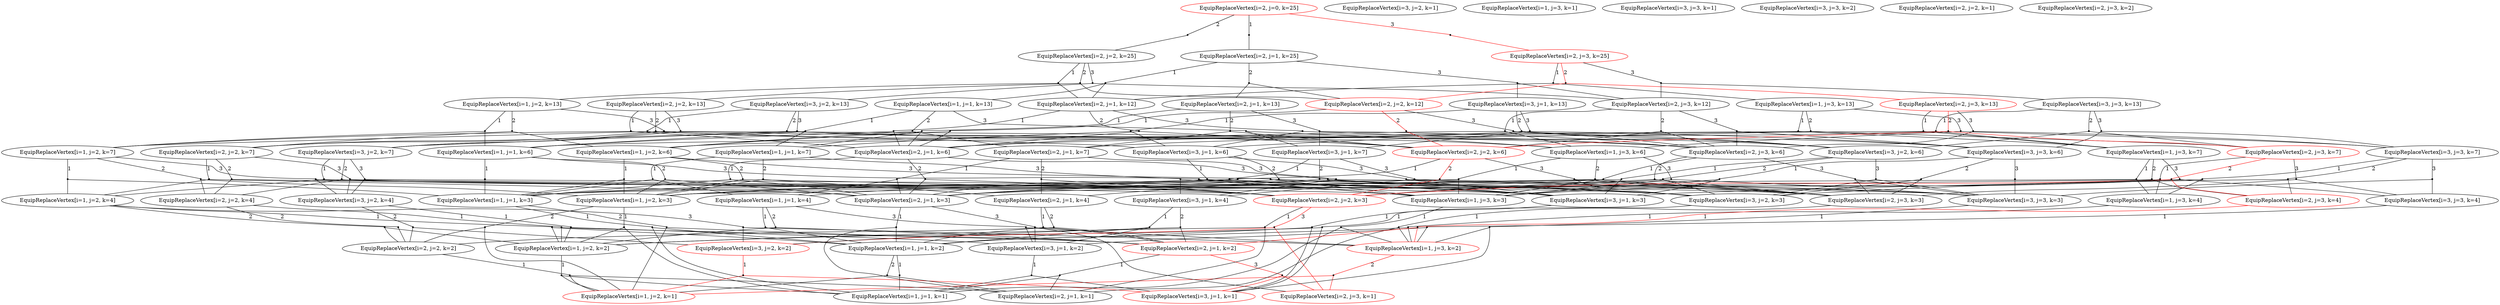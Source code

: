 strict digraph G {
  1 [ shape="ellipse" color="red" label="EquipReplaceVertex[i=1, j=2, k=1]" ];
  2 [ shape="ellipse" label="EquipReplaceVertex[i=1, j=2, k=2]" ];
  3 [ shape="ellipse" label="EquipReplaceVertex[i=3, j=2, k=1]" ];
  4 [ shape="ellipse" label="EquipReplaceVertex[i=1, j=2, k=3]" ];
  5 [ shape="ellipse" color="red" label="EquipReplaceVertex[i=3, j=2, k=2]" ];
  6 [ shape="ellipse" label="EquipReplaceVertex[i=1, j=2, k=4]" ];
  7 [ shape="ellipse" label="EquipReplaceVertex[i=3, j=2, k=3]" ];
  8 [ shape="ellipse" label="EquipReplaceVertex[i=1, j=2, k=6]" ];
  9 [ shape="ellipse" label="EquipReplaceVertex[i=3, j=2, k=4]" ];
  10 [ shape="ellipse" label="EquipReplaceVertex[i=1, j=2, k=7]" ];
  11 [ shape="ellipse" label="EquipReplaceVertex[i=3, j=2, k=6]" ];
  12 [ shape="ellipse" label="EquipReplaceVertex[i=3, j=2, k=7]" ];
  13 [ shape="ellipse" label="EquipReplaceVertex[i=1, j=2, k=13]" ];
  14 [ shape="ellipse" label="EquipReplaceVertex[i=3, j=2, k=13]" ];
  15 [ shape="ellipse" color="red" label="EquipReplaceVertex[i=2, j=0, k=25]" ];
  16 [ shape="ellipse" label="EquipReplaceVertex[i=1, j=3, k=1]" ];
  17 [ shape="ellipse" color="red" label="EquipReplaceVertex[i=1, j=3, k=2]" ];
  18 [ shape="ellipse" label="EquipReplaceVertex[i=3, j=3, k=1]" ];
  19 [ shape="ellipse" label="EquipReplaceVertex[i=1, j=3, k=3]" ];
  20 [ shape="ellipse" label="EquipReplaceVertex[i=2, j=1, k=1]" ];
  21 [ shape="ellipse" label="EquipReplaceVertex[i=3, j=3, k=2]" ];
  22 [ shape="ellipse" label="EquipReplaceVertex[i=1, j=3, k=4]" ];
  23 [ shape="ellipse" color="red" label="EquipReplaceVertex[i=2, j=1, k=2]" ];
  24 [ shape="ellipse" label="EquipReplaceVertex[i=3, j=3, k=3]" ];
  25 [ shape="ellipse" label="EquipReplaceVertex[i=2, j=1, k=3]" ];
  26 [ shape="ellipse" label="EquipReplaceVertex[i=1, j=3, k=6]" ];
  27 [ shape="ellipse" label="EquipReplaceVertex[i=3, j=3, k=4]" ];
  28 [ shape="ellipse" label="EquipReplaceVertex[i=2, j=1, k=4]" ];
  29 [ shape="ellipse" label="EquipReplaceVertex[i=1, j=3, k=7]" ];
  30 [ shape="ellipse" label="EquipReplaceVertex[i=3, j=3, k=6]" ];
  31 [ shape="ellipse" label="EquipReplaceVertex[i=2, j=1, k=6]" ];
  32 [ shape="ellipse" label="EquipReplaceVertex[i=3, j=3, k=7]" ];
  33 [ shape="ellipse" label="EquipReplaceVertex[i=2, j=1, k=7]" ];
  34 [ shape="ellipse" label="EquipReplaceVertex[i=1, j=3, k=13]" ];
  35 [ shape="ellipse" label="EquipReplaceVertex[i=2, j=1, k=12]" ];
  36 [ shape="ellipse" label="EquipReplaceVertex[i=3, j=3, k=13]" ];
  37 [ shape="ellipse" label="EquipReplaceVertex[i=2, j=1, k=13]" ];
  38 [ shape="ellipse" label="EquipReplaceVertex[i=2, j=1, k=25]" ];
  39 [ shape="ellipse" label="EquipReplaceVertex[i=2, j=2, k=1]" ];
  40 [ shape="ellipse" label="EquipReplaceVertex[i=2, j=2, k=2]" ];
  41 [ shape="ellipse" color="red" label="EquipReplaceVertex[i=2, j=2, k=3]" ];
  42 [ shape="ellipse" label="EquipReplaceVertex[i=2, j=2, k=4]" ];
  43 [ shape="ellipse" color="red" label="EquipReplaceVertex[i=2, j=2, k=6]" ];
  44 [ shape="ellipse" label="EquipReplaceVertex[i=2, j=2, k=7]" ];
  45 [ shape="ellipse" color="red" label="EquipReplaceVertex[i=2, j=2, k=12]" ];
  46 [ shape="ellipse" label="EquipReplaceVertex[i=2, j=2, k=13]" ];
  47 [ shape="ellipse" label="EquipReplaceVertex[i=2, j=2, k=25]" ];
  48 [ shape="ellipse" color="red" label="EquipReplaceVertex[i=2, j=3, k=1]" ];
  49 [ shape="ellipse" label="EquipReplaceVertex[i=1, j=1, k=1]" ];
  50 [ shape="ellipse" label="EquipReplaceVertex[i=2, j=3, k=2]" ];
  51 [ shape="ellipse" label="EquipReplaceVertex[i=1, j=1, k=2]" ];
  52 [ shape="ellipse" label="EquipReplaceVertex[i=2, j=3, k=3]" ];
  53 [ shape="ellipse" color="red" label="EquipReplaceVertex[i=3, j=1, k=1]" ];
  54 [ shape="ellipse" label="EquipReplaceVertex[i=1, j=1, k=3]" ];
  55 [ shape="ellipse" color="red" label="EquipReplaceVertex[i=2, j=3, k=4]" ];
  56 [ shape="ellipse" label="EquipReplaceVertex[i=3, j=1, k=2]" ];
  57 [ shape="ellipse" label="EquipReplaceVertex[i=1, j=1, k=4]" ];
  58 [ shape="ellipse" label="EquipReplaceVertex[i=3, j=1, k=3]" ];
  59 [ shape="ellipse" label="EquipReplaceVertex[i=2, j=3, k=6]" ];
  60 [ shape="ellipse" label="EquipReplaceVertex[i=1, j=1, k=6]" ];
  61 [ shape="ellipse" label="EquipReplaceVertex[i=3, j=1, k=4]" ];
  62 [ shape="ellipse" color="red" label="EquipReplaceVertex[i=2, j=3, k=7]" ];
  63 [ shape="ellipse" label="EquipReplaceVertex[i=1, j=1, k=7]" ];
  64 [ shape="ellipse" label="EquipReplaceVertex[i=3, j=1, k=6]" ];
  65 [ shape="ellipse" label="EquipReplaceVertex[i=3, j=1, k=7]" ];
  66 [ shape="ellipse" label="EquipReplaceVertex[i=2, j=3, k=12]" ];
  67 [ shape="ellipse" color="red" label="EquipReplaceVertex[i=2, j=3, k=13]" ];
  68 [ shape="ellipse" label="EquipReplaceVertex[i=1, j=1, k=13]" ];
  69 [ shape="ellipse" label="EquipReplaceVertex[i=3, j=1, k=13]" ];
  70 [ shape="ellipse" color="red" label="EquipReplaceVertex[i=2, j=3, k=25]" ];
  71 [ shape="point" label="1" ];
  72 [ shape="point" label="1" ];
  73 [ shape="point" label="2" ];
  74 [ shape="point" label="1" ];
  75 [ shape="point" label="1" ];
  76 [ shape="point" label="2" ];
  77 [ shape="point" label="3" ];
  78 [ shape="point" label="1" ];
  79 [ shape="point" label="2" ];
  80 [ shape="point" label="1" ];
  81 [ shape="point" label="3" ];
  82 [ shape="point" label="2" ];
  83 [ shape="point" label="1" ];
  84 [ shape="point" label="1" ];
  85 [ shape="point" label="2" ];
  86 [ shape="point" label="3" ];
  87 [ shape="point" label="1" ];
  88 [ shape="point" label="2" ];
  89 [ shape="point" label="3" ];
  90 [ shape="point" label="2" ];
  91 [ shape="point" label="1" ];
  92 [ shape="point" label="3" ];
  93 [ shape="point" label="1" ];
  94 [ shape="point" label="3" ];
  95 [ shape="point" label="2" ];
  96 [ shape="point" label="3" ];
  97 [ shape="point" label="1" ];
  98 [ shape="point" label="2" ];
  99 [ shape="point" label="2" ];
  100 [ shape="point" label="3" ];
  101 [ shape="point" label="1" ];
  102 [ shape="point" label="2" ];
  103 [ shape="point" label="1" ];
  104 [ shape="point" label="1" ];
  105 [ shape="point" label="3" ];
  106 [ shape="point" label="1" ];
  107 [ shape="point" label="1" ];
  108 [ shape="point" label="1" ];
  109 [ shape="point" label="3" ];
  110 [ shape="point" label="1" ];
  111 [ shape="point" label="3" ];
  112 [ shape="point" label="2" ];
  113 [ shape="point" label="1" ];
  114 [ shape="point" label="2" ];
  115 [ shape="point" label="1" ];
  116 [ shape="point" label="1" ];
  117 [ shape="point" label="2" ];
  118 [ shape="point" label="3" ];
  119 [ shape="point" label="1" ];
  120 [ shape="point" label="3" ];
  121 [ shape="point" label="2" ];
  122 [ shape="point" label="1" ];
  123 [ shape="point" label="2" ];
  124 [ shape="point" label="3" ];
  125 [ shape="point" label="1" ];
  126 [ shape="point" label="2" ];
  127 [ shape="point" label="3" ];
  128 [ shape="point" label="2" ];
  129 [ shape="point" label="3" ];
  130 [ shape="point" label="1" ];
  131 [ shape="point" label="3" ];
  132 [ shape="point" label="2" ];
  133 [ shape="point" label="1" ];
  134 [ shape="point" label="2" ];
  135 [ shape="point" label="3" ];
  136 [ shape="point" label="1" ];
  137 [ shape="point" label="2" ];
  138 [ shape="point" label="1" ];
  139 [ shape="point" label="3" ];
  140 [ shape="point" label="1" ];
  141 [ shape="point" label="3" ];
  142 [ shape="point" label="2" ];
  143 [ shape="point" label="2" ];
  144 [ shape="point" label="3" ];
  145 [ shape="point" label="1" ];
  146 [ shape="point" label="1" ];
  147 [ shape="point" label="3" ];
  148 [ shape="point" label="1" ];
  149 [ shape="point" label="1" ];
  150 [ shape="point" label="2" ];
  151 [ shape="point" label="3" ];
  152 [ shape="point" label="1" ];
  153 [ shape="point" label="2" ];
  154 [ shape="point" label="3" ];
  155 [ shape="point" label="2" ];
  156 [ shape="point" label="1" ];
  157 [ shape="point" label="2" ];
  158 [ shape="point" label="3" ];
  159 [ shape="point" label="1" ];
  160 [ shape="point" label="1" ];
  161 [ shape="point" label="2" ];
  162 [ shape="point" label="3" ];
  163 [ shape="point" label="2" ];
  164 [ shape="point" label="1" ];
  165 [ shape="point" label="3" ];
  166 [ shape="point" label="2" ];
  167 [ shape="point" label="1" ];
  168 [ shape="point" label="1" ];
  169 [ shape="point" label="2" ];
  170 [ shape="point" label="1" ];
  171 [ shape="point" label="1" ];
  172 [ shape="point" label="1" ];
  173 [ shape="point" label="1" ];
  174 [ shape="point" label="2" ];
  175 [ shape="point" label="3" ];
  176 [ shape="point" label="1" ];
  177 [ shape="point" label="1" ];
  178 [ shape="point" label="2" ];
  179 [ shape="point" label="3" ];
  180 [ shape="point" label="1" ];
  181 [ shape="point" label="2" ];
  182 [ shape="point" label="3" ];
  183 [ shape="point" label="1" ];
  184 [ shape="point" label="2" ];
  185 [ shape="point" label="3" ];
  186 [ shape="point" label="2" ];
  187 [ shape="point" label="1" ];
  188 [ shape="point" label="1" ];
  189 [ shape="point" label="3" ];
  190 [ shape="point" label="2" ];
  191 [ shape="point" label="1" ];
  192 [ shape="point" label="3" ];
  193 [ shape="point" label="2" ];
  194 [ shape="point" label="3" ];
  195 [ shape="point" label="2" ];
  196 [ shape="point" label="1" ];
  197 [ shape="point" label="1" ];
  198 [ shape="point" label="2" ];
  199 [ shape="point" label="3" ];
  200 [ shape="point" label="3" ];
  201 [ shape="point" label="1" ];
  202 [ shape="point" label="2" ];
  203 [ shape="point" label="1" ];
  204 [ shape="point" label="2" ];
  205 [ shape="point" label="3" ];
  206 [ shape="point" label="1" ];
  207 [ shape="point" label="3" ];
  208 [ shape="point" label="2" ];
  209 [ shape="point" label="1" ];
  210 [ shape="point" label="2" ];
  211 [ shape="point" label="3" ];
  2 -> 71 [ label="1" arrowhead="none" ];
  71 -> 49 [ arrowhead="none" ];
  71 -> 1 [ arrowhead="none" ];
  4 -> 72 [ label="1" arrowhead="none" ];
  72 -> 49 [ arrowhead="none" ];
  72 -> 2 [ arrowhead="none" ];
  4 -> 73 [ label="2" arrowhead="none" ];
  73 -> 1 [ arrowhead="none" ];
  73 -> 40 [ arrowhead="none" ];
  5 -> 74 [ color="red" label="1" arrowhead="none" ];
  74 -> 53 [ color="red" arrowhead="none" ];
  74 -> 1 [ color="red" arrowhead="none" ];
  6 -> 75 [ label="1" arrowhead="none" ];
  75 -> 51 [ arrowhead="none" ];
  75 -> 2 [ arrowhead="none" ];
  6 -> 76 [ label="2" arrowhead="none" ];
  76 -> 2 [ arrowhead="none" ];
  76 -> 40 [ arrowhead="none" ];
  6 -> 77 [ label="3" arrowhead="none" ];
  77 -> 17 [ arrowhead="none" ];
  77 -> 5 [ arrowhead="none" ];
  7 -> 78 [ label="1" arrowhead="none" ];
  78 -> 53 [ arrowhead="none" ];
  78 -> 2 [ arrowhead="none" ];
  8 -> 79 [ label="2" arrowhead="none" ];
  79 -> 4 [ arrowhead="none" ];
  79 -> 41 [ arrowhead="none" ];
  8 -> 80 [ label="1" arrowhead="none" ];
  80 -> 54 [ arrowhead="none" ];
  80 -> 4 [ arrowhead="none" ];
  8 -> 81 [ label="3" arrowhead="none" ];
  81 -> 19 [ arrowhead="none" ];
  81 -> 7 [ arrowhead="none" ];
  9 -> 82 [ label="2" arrowhead="none" ];
  82 -> 5 [ arrowhead="none" ];
  82 -> 40 [ arrowhead="none" ];
  9 -> 83 [ label="1" arrowhead="none" ];
  83 -> 56 [ arrowhead="none" ];
  83 -> 2 [ arrowhead="none" ];
  10 -> 84 [ label="1" arrowhead="none" ];
  84 -> 54 [ arrowhead="none" ];
  84 -> 6 [ arrowhead="none" ];
  10 -> 85 [ label="2" arrowhead="none" ];
  85 -> 4 [ arrowhead="none" ];
  85 -> 42 [ arrowhead="none" ];
  10 -> 86 [ label="3" arrowhead="none" ];
  86 -> 19 [ arrowhead="none" ];
  86 -> 9 [ arrowhead="none" ];
  11 -> 87 [ label="1" arrowhead="none" ];
  87 -> 58 [ arrowhead="none" ];
  87 -> 4 [ arrowhead="none" ];
  11 -> 88 [ label="2" arrowhead="none" ];
  88 -> 7 [ arrowhead="none" ];
  88 -> 41 [ arrowhead="none" ];
  11 -> 89 [ label="3" arrowhead="none" ];
  89 -> 24 [ arrowhead="none" ];
  89 -> 7 [ arrowhead="none" ];
  12 -> 90 [ label="2" arrowhead="none" ];
  90 -> 7 [ arrowhead="none" ];
  90 -> 42 [ arrowhead="none" ];
  12 -> 91 [ label="1" arrowhead="none" ];
  91 -> 58 [ arrowhead="none" ];
  91 -> 6 [ arrowhead="none" ];
  12 -> 92 [ label="3" arrowhead="none" ];
  92 -> 24 [ arrowhead="none" ];
  92 -> 9 [ arrowhead="none" ];
  13 -> 93 [ label="1" arrowhead="none" ];
  93 -> 60 [ arrowhead="none" ];
  93 -> 10 [ arrowhead="none" ];
  13 -> 94 [ label="3" arrowhead="none" ];
  94 -> 26 [ arrowhead="none" ];
  94 -> 12 [ arrowhead="none" ];
  13 -> 95 [ label="2" arrowhead="none" ];
  95 -> 8 [ arrowhead="none" ];
  95 -> 44 [ arrowhead="none" ];
  14 -> 96 [ label="3" arrowhead="none" ];
  96 -> 30 [ arrowhead="none" ];
  96 -> 12 [ arrowhead="none" ];
  14 -> 97 [ label="1" arrowhead="none" ];
  97 -> 64 [ arrowhead="none" ];
  97 -> 10 [ arrowhead="none" ];
  14 -> 98 [ label="2" arrowhead="none" ];
  98 -> 11 [ arrowhead="none" ];
  98 -> 44 [ arrowhead="none" ];
  15 -> 99 [ label="2" arrowhead="none" ];
  99 -> 47 [ arrowhead="none" ];
  15 -> 100 [ color="red" label="3" arrowhead="none" ];
  100 -> 70 [ color="red" arrowhead="none" ];
  15 -> 101 [ label="1" arrowhead="none" ];
  101 -> 38 [ arrowhead="none" ];
  17 -> 102 [ color="red" label="2" arrowhead="none" ];
  102 -> 1 [ color="red" arrowhead="none" ];
  102 -> 48 [ color="red" arrowhead="none" ];
  19 -> 103 [ label="1" arrowhead="none" ];
  103 -> 49 [ arrowhead="none" ];
  103 -> 17 [ arrowhead="none" ];
  22 -> 104 [ label="1" arrowhead="none" ];
  104 -> 51 [ arrowhead="none" ];
  104 -> 17 [ arrowhead="none" ];
  23 -> 105 [ color="red" label="3" arrowhead="none" ];
  105 -> 48 [ color="red" arrowhead="none" ];
  105 -> 53 [ color="red" arrowhead="none" ];
  23 -> 106 [ label="1" arrowhead="none" ];
  106 -> 20 [ arrowhead="none" ];
  106 -> 49 [ arrowhead="none" ];
  24 -> 107 [ label="1" arrowhead="none" ];
  107 -> 53 [ arrowhead="none" ];
  107 -> 17 [ arrowhead="none" ];
  25 -> 108 [ label="1" arrowhead="none" ];
  108 -> 20 [ arrowhead="none" ];
  108 -> 51 [ arrowhead="none" ];
  25 -> 109 [ label="3" arrowhead="none" ];
  109 -> 48 [ arrowhead="none" ];
  109 -> 56 [ arrowhead="none" ];
  26 -> 110 [ label="1" arrowhead="none" ];
  110 -> 54 [ arrowhead="none" ];
  110 -> 19 [ arrowhead="none" ];
  26 -> 111 [ label="3" arrowhead="none" ];
  111 -> 19 [ arrowhead="none" ];
  111 -> 24 [ arrowhead="none" ];
  26 -> 112 [ label="2" arrowhead="none" ];
  112 -> 4 [ arrowhead="none" ];
  112 -> 52 [ arrowhead="none" ];
  27 -> 113 [ label="1" arrowhead="none" ];
  113 -> 56 [ arrowhead="none" ];
  113 -> 17 [ arrowhead="none" ];
  28 -> 114 [ label="2" arrowhead="none" ];
  114 -> 40 [ arrowhead="none" ];
  114 -> 23 [ arrowhead="none" ];
  28 -> 115 [ label="1" arrowhead="none" ];
  115 -> 23 [ arrowhead="none" ];
  115 -> 51 [ arrowhead="none" ];
  29 -> 116 [ label="1" arrowhead="none" ];
  116 -> 54 [ arrowhead="none" ];
  116 -> 22 [ arrowhead="none" ];
  29 -> 117 [ label="2" arrowhead="none" ];
  117 -> 4 [ arrowhead="none" ];
  117 -> 55 [ arrowhead="none" ];
  29 -> 118 [ label="3" arrowhead="none" ];
  118 -> 19 [ arrowhead="none" ];
  118 -> 27 [ arrowhead="none" ];
  30 -> 119 [ label="1" arrowhead="none" ];
  119 -> 58 [ arrowhead="none" ];
  119 -> 19 [ arrowhead="none" ];
  30 -> 120 [ label="3" arrowhead="none" ];
  120 -> 24 [ arrowhead="none" ];
  30 -> 121 [ label="2" arrowhead="none" ];
  121 -> 7 [ arrowhead="none" ];
  121 -> 52 [ arrowhead="none" ];
  31 -> 122 [ label="1" arrowhead="none" ];
  122 -> 25 [ arrowhead="none" ];
  122 -> 54 [ arrowhead="none" ];
  31 -> 123 [ label="2" arrowhead="none" ];
  123 -> 41 [ arrowhead="none" ];
  123 -> 25 [ arrowhead="none" ];
  31 -> 124 [ label="3" arrowhead="none" ];
  124 -> 52 [ arrowhead="none" ];
  124 -> 58 [ arrowhead="none" ];
  32 -> 125 [ label="1" arrowhead="none" ];
  125 -> 58 [ arrowhead="none" ];
  125 -> 22 [ arrowhead="none" ];
  32 -> 126 [ label="2" arrowhead="none" ];
  126 -> 7 [ arrowhead="none" ];
  126 -> 55 [ arrowhead="none" ];
  32 -> 127 [ label="3" arrowhead="none" ];
  127 -> 24 [ arrowhead="none" ];
  127 -> 27 [ arrowhead="none" ];
  33 -> 128 [ label="2" arrowhead="none" ];
  128 -> 41 [ arrowhead="none" ];
  128 -> 28 [ arrowhead="none" ];
  33 -> 129 [ label="3" arrowhead="none" ];
  129 -> 52 [ arrowhead="none" ];
  129 -> 61 [ arrowhead="none" ];
  33 -> 130 [ label="1" arrowhead="none" ];
  130 -> 25 [ arrowhead="none" ];
  130 -> 57 [ arrowhead="none" ];
  34 -> 131 [ label="3" arrowhead="none" ];
  131 -> 26 [ arrowhead="none" ];
  131 -> 32 [ arrowhead="none" ];
  34 -> 132 [ label="2" arrowhead="none" ];
  132 -> 8 [ arrowhead="none" ];
  132 -> 62 [ arrowhead="none" ];
  34 -> 133 [ label="1" arrowhead="none" ];
  133 -> 60 [ arrowhead="none" ];
  133 -> 29 [ arrowhead="none" ];
  35 -> 134 [ label="2" arrowhead="none" ];
  134 -> 43 [ arrowhead="none" ];
  134 -> 31 [ arrowhead="none" ];
  35 -> 135 [ label="3" arrowhead="none" ];
  135 -> 59 [ arrowhead="none" ];
  135 -> 64 [ arrowhead="none" ];
  35 -> 136 [ label="1" arrowhead="none" ];
  136 -> 31 [ arrowhead="none" ];
  136 -> 60 [ arrowhead="none" ];
  36 -> 137 [ label="2" arrowhead="none" ];
  137 -> 11 [ arrowhead="none" ];
  137 -> 62 [ arrowhead="none" ];
  36 -> 138 [ label="1" arrowhead="none" ];
  138 -> 64 [ arrowhead="none" ];
  138 -> 29 [ arrowhead="none" ];
  36 -> 139 [ label="3" arrowhead="none" ];
  139 -> 30 [ arrowhead="none" ];
  139 -> 32 [ arrowhead="none" ];
  37 -> 140 [ label="1" arrowhead="none" ];
  140 -> 31 [ arrowhead="none" ];
  140 -> 63 [ arrowhead="none" ];
  37 -> 141 [ label="3" arrowhead="none" ];
  141 -> 59 [ arrowhead="none" ];
  141 -> 65 [ arrowhead="none" ];
  37 -> 142 [ label="2" arrowhead="none" ];
  142 -> 43 [ arrowhead="none" ];
  142 -> 33 [ arrowhead="none" ];
  38 -> 143 [ label="2" arrowhead="none" ];
  143 -> 45 [ arrowhead="none" ];
  143 -> 37 [ arrowhead="none" ];
  38 -> 144 [ label="3" arrowhead="none" ];
  144 -> 66 [ arrowhead="none" ];
  144 -> 69 [ arrowhead="none" ];
  38 -> 145 [ label="1" arrowhead="none" ];
  145 -> 35 [ arrowhead="none" ];
  145 -> 68 [ arrowhead="none" ];
  40 -> 146 [ label="1" arrowhead="none" ];
  146 -> 20 [ arrowhead="none" ];
  146 -> 1 [ arrowhead="none" ];
  41 -> 147 [ color="red" label="3" arrowhead="none" ];
  147 -> 48 [ color="red" arrowhead="none" ];
  147 -> 5 [ color="red" arrowhead="none" ];
  41 -> 148 [ label="1" arrowhead="none" ];
  148 -> 20 [ arrowhead="none" ];
  148 -> 2 [ arrowhead="none" ];
  42 -> 149 [ label="1" arrowhead="none" ];
  149 -> 23 [ arrowhead="none" ];
  149 -> 2 [ arrowhead="none" ];
  42 -> 150 [ label="2" arrowhead="none" ];
  150 -> 40 [ arrowhead="none" ];
  43 -> 151 [ label="3" arrowhead="none" ];
  151 -> 52 [ arrowhead="none" ];
  151 -> 7 [ arrowhead="none" ];
  43 -> 152 [ label="1" arrowhead="none" ];
  152 -> 25 [ arrowhead="none" ];
  152 -> 4 [ arrowhead="none" ];
  43 -> 153 [ color="red" label="2" arrowhead="none" ];
  153 -> 41 [ color="red" arrowhead="none" ];
  44 -> 154 [ label="3" arrowhead="none" ];
  154 -> 52 [ arrowhead="none" ];
  154 -> 9 [ arrowhead="none" ];
  44 -> 155 [ label="2" arrowhead="none" ];
  155 -> 41 [ arrowhead="none" ];
  155 -> 42 [ arrowhead="none" ];
  44 -> 156 [ label="1" arrowhead="none" ];
  156 -> 25 [ arrowhead="none" ];
  156 -> 6 [ arrowhead="none" ];
  45 -> 157 [ color="red" label="2" arrowhead="none" ];
  157 -> 43 [ color="red" arrowhead="none" ];
  45 -> 158 [ label="3" arrowhead="none" ];
  158 -> 59 [ arrowhead="none" ];
  158 -> 11 [ arrowhead="none" ];
  45 -> 159 [ label="1" arrowhead="none" ];
  159 -> 31 [ arrowhead="none" ];
  159 -> 8 [ arrowhead="none" ];
  46 -> 160 [ label="1" arrowhead="none" ];
  160 -> 31 [ arrowhead="none" ];
  160 -> 10 [ arrowhead="none" ];
  46 -> 161 [ label="2" arrowhead="none" ];
  161 -> 43 [ arrowhead="none" ];
  161 -> 44 [ arrowhead="none" ];
  46 -> 162 [ label="3" arrowhead="none" ];
  162 -> 59 [ arrowhead="none" ];
  162 -> 12 [ arrowhead="none" ];
  47 -> 163 [ label="2" arrowhead="none" ];
  163 -> 45 [ arrowhead="none" ];
  163 -> 46 [ arrowhead="none" ];
  47 -> 164 [ label="1" arrowhead="none" ];
  164 -> 35 [ arrowhead="none" ];
  164 -> 13 [ arrowhead="none" ];
  47 -> 165 [ label="3" arrowhead="none" ];
  165 -> 66 [ arrowhead="none" ];
  165 -> 14 [ arrowhead="none" ];
  51 -> 166 [ label="2" arrowhead="none" ];
  166 -> 1 [ arrowhead="none" ];
  166 -> 20 [ arrowhead="none" ];
  51 -> 167 [ label="1" arrowhead="none" ];
  167 -> 49 [ arrowhead="none" ];
  52 -> 168 [ label="1" arrowhead="none" ];
  168 -> 20 [ arrowhead="none" ];
  168 -> 17 [ arrowhead="none" ];
  54 -> 169 [ label="2" arrowhead="none" ];
  169 -> 1 [ arrowhead="none" ];
  169 -> 23 [ arrowhead="none" ];
  54 -> 170 [ label="1" arrowhead="none" ];
  170 -> 49 [ arrowhead="none" ];
  170 -> 51 [ arrowhead="none" ];
  55 -> 171 [ color="red" label="1" arrowhead="none" ];
  171 -> 23 [ color="red" arrowhead="none" ];
  171 -> 17 [ color="red" arrowhead="none" ];
  56 -> 172 [ label="1" arrowhead="none" ];
  172 -> 53 [ arrowhead="none" ];
  172 -> 49 [ arrowhead="none" ];
  57 -> 173 [ label="1" arrowhead="none" ];
  173 -> 51 [ arrowhead="none" ];
  57 -> 174 [ label="2" arrowhead="none" ];
  174 -> 2 [ arrowhead="none" ];
  174 -> 23 [ arrowhead="none" ];
  57 -> 175 [ label="3" arrowhead="none" ];
  175 -> 17 [ arrowhead="none" ];
  175 -> 56 [ arrowhead="none" ];
  58 -> 176 [ label="1" arrowhead="none" ];
  176 -> 53 [ arrowhead="none" ];
  176 -> 51 [ arrowhead="none" ];
  59 -> 177 [ label="1" arrowhead="none" ];
  177 -> 25 [ arrowhead="none" ];
  177 -> 19 [ arrowhead="none" ];
  59 -> 178 [ label="2" arrowhead="none" ];
  178 -> 41 [ arrowhead="none" ];
  178 -> 52 [ arrowhead="none" ];
  59 -> 179 [ label="3" arrowhead="none" ];
  179 -> 52 [ arrowhead="none" ];
  179 -> 24 [ arrowhead="none" ];
  60 -> 180 [ label="1" arrowhead="none" ];
  180 -> 54 [ arrowhead="none" ];
  60 -> 181 [ label="2" arrowhead="none" ];
  181 -> 4 [ arrowhead="none" ];
  181 -> 25 [ arrowhead="none" ];
  60 -> 182 [ label="3" arrowhead="none" ];
  182 -> 19 [ arrowhead="none" ];
  182 -> 58 [ arrowhead="none" ];
  61 -> 183 [ label="1" arrowhead="none" ];
  183 -> 56 [ arrowhead="none" ];
  183 -> 51 [ arrowhead="none" ];
  61 -> 184 [ label="2" arrowhead="none" ];
  184 -> 5 [ arrowhead="none" ];
  184 -> 23 [ arrowhead="none" ];
  62 -> 185 [ label="3" arrowhead="none" ];
  185 -> 52 [ arrowhead="none" ];
  185 -> 27 [ arrowhead="none" ];
  62 -> 186 [ color="red" label="2" arrowhead="none" ];
  186 -> 41 [ color="red" arrowhead="none" ];
  186 -> 55 [ color="red" arrowhead="none" ];
  62 -> 187 [ label="1" arrowhead="none" ];
  187 -> 25 [ arrowhead="none" ];
  187 -> 22 [ arrowhead="none" ];
  63 -> 188 [ label="1" arrowhead="none" ];
  188 -> 54 [ arrowhead="none" ];
  188 -> 57 [ arrowhead="none" ];
  63 -> 189 [ label="3" arrowhead="none" ];
  189 -> 19 [ arrowhead="none" ];
  189 -> 61 [ arrowhead="none" ];
  63 -> 190 [ label="2" arrowhead="none" ];
  190 -> 4 [ arrowhead="none" ];
  190 -> 28 [ arrowhead="none" ];
  64 -> 191 [ label="1" arrowhead="none" ];
  191 -> 58 [ arrowhead="none" ];
  191 -> 54 [ arrowhead="none" ];
  64 -> 192 [ label="3" arrowhead="none" ];
  192 -> 24 [ arrowhead="none" ];
  192 -> 58 [ arrowhead="none" ];
  64 -> 193 [ label="2" arrowhead="none" ];
  193 -> 7 [ arrowhead="none" ];
  193 -> 25 [ arrowhead="none" ];
  65 -> 194 [ label="3" arrowhead="none" ];
  194 -> 24 [ arrowhead="none" ];
  194 -> 61 [ arrowhead="none" ];
  65 -> 195 [ label="2" arrowhead="none" ];
  195 -> 7 [ arrowhead="none" ];
  195 -> 28 [ arrowhead="none" ];
  65 -> 196 [ label="1" arrowhead="none" ];
  196 -> 58 [ arrowhead="none" ];
  196 -> 57 [ arrowhead="none" ];
  66 -> 197 [ label="1" arrowhead="none" ];
  197 -> 31 [ arrowhead="none" ];
  197 -> 26 [ arrowhead="none" ];
  66 -> 198 [ label="2" arrowhead="none" ];
  198 -> 43 [ arrowhead="none" ];
  198 -> 59 [ arrowhead="none" ];
  66 -> 199 [ label="3" arrowhead="none" ];
  199 -> 59 [ arrowhead="none" ];
  199 -> 30 [ arrowhead="none" ];
  67 -> 200 [ label="3" arrowhead="none" ];
  200 -> 59 [ arrowhead="none" ];
  200 -> 32 [ arrowhead="none" ];
  67 -> 201 [ label="1" arrowhead="none" ];
  201 -> 31 [ arrowhead="none" ];
  201 -> 29 [ arrowhead="none" ];
  67 -> 202 [ color="red" label="2" arrowhead="none" ];
  202 -> 43 [ color="red" arrowhead="none" ];
  202 -> 62 [ color="red" arrowhead="none" ];
  68 -> 203 [ label="1" arrowhead="none" ];
  203 -> 60 [ arrowhead="none" ];
  203 -> 63 [ arrowhead="none" ];
  68 -> 204 [ label="2" arrowhead="none" ];
  204 -> 8 [ arrowhead="none" ];
  204 -> 33 [ arrowhead="none" ];
  68 -> 205 [ label="3" arrowhead="none" ];
  205 -> 26 [ arrowhead="none" ];
  205 -> 65 [ arrowhead="none" ];
  69 -> 206 [ label="1" arrowhead="none" ];
  206 -> 64 [ arrowhead="none" ];
  206 -> 63 [ arrowhead="none" ];
  69 -> 207 [ label="3" arrowhead="none" ];
  207 -> 30 [ arrowhead="none" ];
  207 -> 65 [ arrowhead="none" ];
  69 -> 208 [ label="2" arrowhead="none" ];
  208 -> 11 [ arrowhead="none" ];
  208 -> 33 [ arrowhead="none" ];
  70 -> 209 [ label="1" arrowhead="none" ];
  209 -> 35 [ arrowhead="none" ];
  209 -> 34 [ arrowhead="none" ];
  70 -> 210 [ color="red" label="2" arrowhead="none" ];
  210 -> 45 [ color="red" arrowhead="none" ];
  210 -> 67 [ color="red" arrowhead="none" ];
  70 -> 211 [ label="3" arrowhead="none" ];
  211 -> 66 [ arrowhead="none" ];
  211 -> 36 [ arrowhead="none" ];
}
